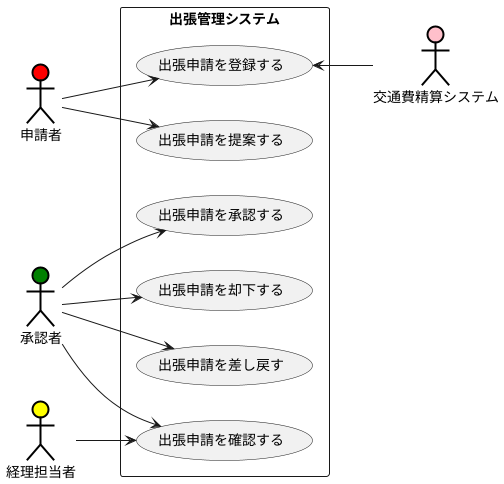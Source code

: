 @startuml 出張管理
left to right direction
actor 申請者#Red;line:black;line.bold;
actor 承認者#Green;line:black;line.bold;
actor 経理担当者#Yellow;line:black;line.bold;
actor 交通費精算システム#Pink;line:black;line.bold;
rectangle 出張管理システム{
    usecase 出張申請を登録する
    usecase 出張申請を提案する
    usecase 出張申請を承認する
    usecase 出張申請を却下する
    usecase 出張申請を差し戻す
    usecase 出張申請を確認する
}
申請者 --> 出張申請を登録する
申請者 --> 出張申請を提案する
承認者 --> 出張申請を承認する
承認者 --> 出張申請を却下する
承認者 --> 出張申請を差し戻す
承認者 --> 出張申請を確認する
経理担当者 --> 出張申請を確認する
出張申請を登録する <-- 交通費精算システム

